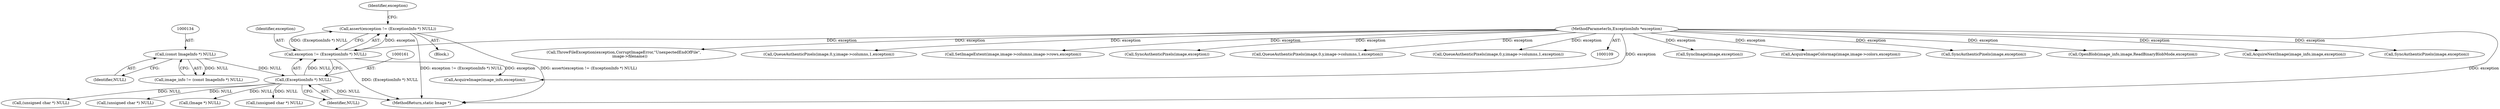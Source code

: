digraph "0_ImageMagick_b8f17d08b7418204bf8a05a5c24e87b2fc395b75@API" {
"1000157" [label="(Call,assert(exception != (ExceptionInfo *) NULL))"];
"1000158" [label="(Call,exception != (ExceptionInfo *) NULL)"];
"1000111" [label="(MethodParameterIn,ExceptionInfo *exception)"];
"1000160" [label="(Call,(ExceptionInfo *) NULL)"];
"1000133" [label="(Call,(const ImageInfo *) NULL)"];
"1001600" [label="(Call,SyncImage(image,exception))"];
"1000641" [label="(Call,(unsigned char *) NULL)"];
"1000111" [label="(MethodParameterIn,ExceptionInfo *exception)"];
"1000439" [label="(Call,AcquireImageColormap(image,image->colors,exception))"];
"1001285" [label="(Call,SyncAuthenticPixels(image,exception))"];
"1000157" [label="(Call,assert(exception != (ExceptionInfo *) NULL))"];
"1000166" [label="(Identifier,exception)"];
"1000133" [label="(Call,(const ImageInfo *) NULL)"];
"1000135" [label="(Identifier,NULL)"];
"1000191" [label="(Call,(Image *) NULL)"];
"1001707" [label="(MethodReturn,static Image *)"];
"1000176" [label="(Call,OpenBlob(image_info,image,ReadBinaryBlobMode,exception))"];
"1000830" [label="(Call,(unsigned char *) NULL)"];
"1000131" [label="(Call,image_info != (const ImageInfo *) NULL)"];
"1001657" [label="(Call,AcquireNextImage(image_info,image,exception))"];
"1001562" [label="(Call,SyncAuthenticPixels(image,exception))"];
"1001615" [label="(Call,ThrowFileException(exception,CorruptImageError,\"UnexpectedEndOfFile\",\n          image->filename))"];
"1000112" [label="(Block,)"];
"1000159" [label="(Identifier,exception)"];
"1000158" [label="(Call,exception != (ExceptionInfo *) NULL)"];
"1000993" [label="(Call,QueueAuthenticPixels(image,0,y,image->columns,1,exception))"];
"1000719" [label="(Call,SetImageExtent(image,image->columns,image->rows,exception))"];
"1000171" [label="(Call,AcquireImage(image_info,exception))"];
"1000160" [label="(Call,(ExceptionInfo *) NULL)"];
"1000162" [label="(Identifier,NULL)"];
"1000473" [label="(Call,(unsigned char *) NULL)"];
"1001126" [label="(Call,SyncAuthenticPixels(image,exception))"];
"1001398" [label="(Call,QueueAuthenticPixels(image,0,y,image->columns,1,exception))"];
"1001233" [label="(Call,QueueAuthenticPixels(image,0,y,image->columns,1,exception))"];
"1000157" -> "1000112"  [label="AST: "];
"1000157" -> "1000158"  [label="CFG: "];
"1000158" -> "1000157"  [label="AST: "];
"1000166" -> "1000157"  [label="CFG: "];
"1000157" -> "1001707"  [label="DDG: assert(exception != (ExceptionInfo *) NULL)"];
"1000157" -> "1001707"  [label="DDG: exception != (ExceptionInfo *) NULL"];
"1000158" -> "1000157"  [label="DDG: exception"];
"1000158" -> "1000157"  [label="DDG: (ExceptionInfo *) NULL"];
"1000158" -> "1000160"  [label="CFG: "];
"1000159" -> "1000158"  [label="AST: "];
"1000160" -> "1000158"  [label="AST: "];
"1000158" -> "1001707"  [label="DDG: (ExceptionInfo *) NULL"];
"1000111" -> "1000158"  [label="DDG: exception"];
"1000160" -> "1000158"  [label="DDG: NULL"];
"1000158" -> "1000171"  [label="DDG: exception"];
"1000111" -> "1000109"  [label="AST: "];
"1000111" -> "1001707"  [label="DDG: exception"];
"1000111" -> "1000171"  [label="DDG: exception"];
"1000111" -> "1000176"  [label="DDG: exception"];
"1000111" -> "1000439"  [label="DDG: exception"];
"1000111" -> "1000719"  [label="DDG: exception"];
"1000111" -> "1000993"  [label="DDG: exception"];
"1000111" -> "1001126"  [label="DDG: exception"];
"1000111" -> "1001233"  [label="DDG: exception"];
"1000111" -> "1001285"  [label="DDG: exception"];
"1000111" -> "1001398"  [label="DDG: exception"];
"1000111" -> "1001562"  [label="DDG: exception"];
"1000111" -> "1001600"  [label="DDG: exception"];
"1000111" -> "1001615"  [label="DDG: exception"];
"1000111" -> "1001657"  [label="DDG: exception"];
"1000160" -> "1000162"  [label="CFG: "];
"1000161" -> "1000160"  [label="AST: "];
"1000162" -> "1000160"  [label="AST: "];
"1000160" -> "1001707"  [label="DDG: NULL"];
"1000133" -> "1000160"  [label="DDG: NULL"];
"1000160" -> "1000191"  [label="DDG: NULL"];
"1000160" -> "1000473"  [label="DDG: NULL"];
"1000160" -> "1000641"  [label="DDG: NULL"];
"1000160" -> "1000830"  [label="DDG: NULL"];
"1000133" -> "1000131"  [label="AST: "];
"1000133" -> "1000135"  [label="CFG: "];
"1000134" -> "1000133"  [label="AST: "];
"1000135" -> "1000133"  [label="AST: "];
"1000131" -> "1000133"  [label="CFG: "];
"1000133" -> "1000131"  [label="DDG: NULL"];
}
